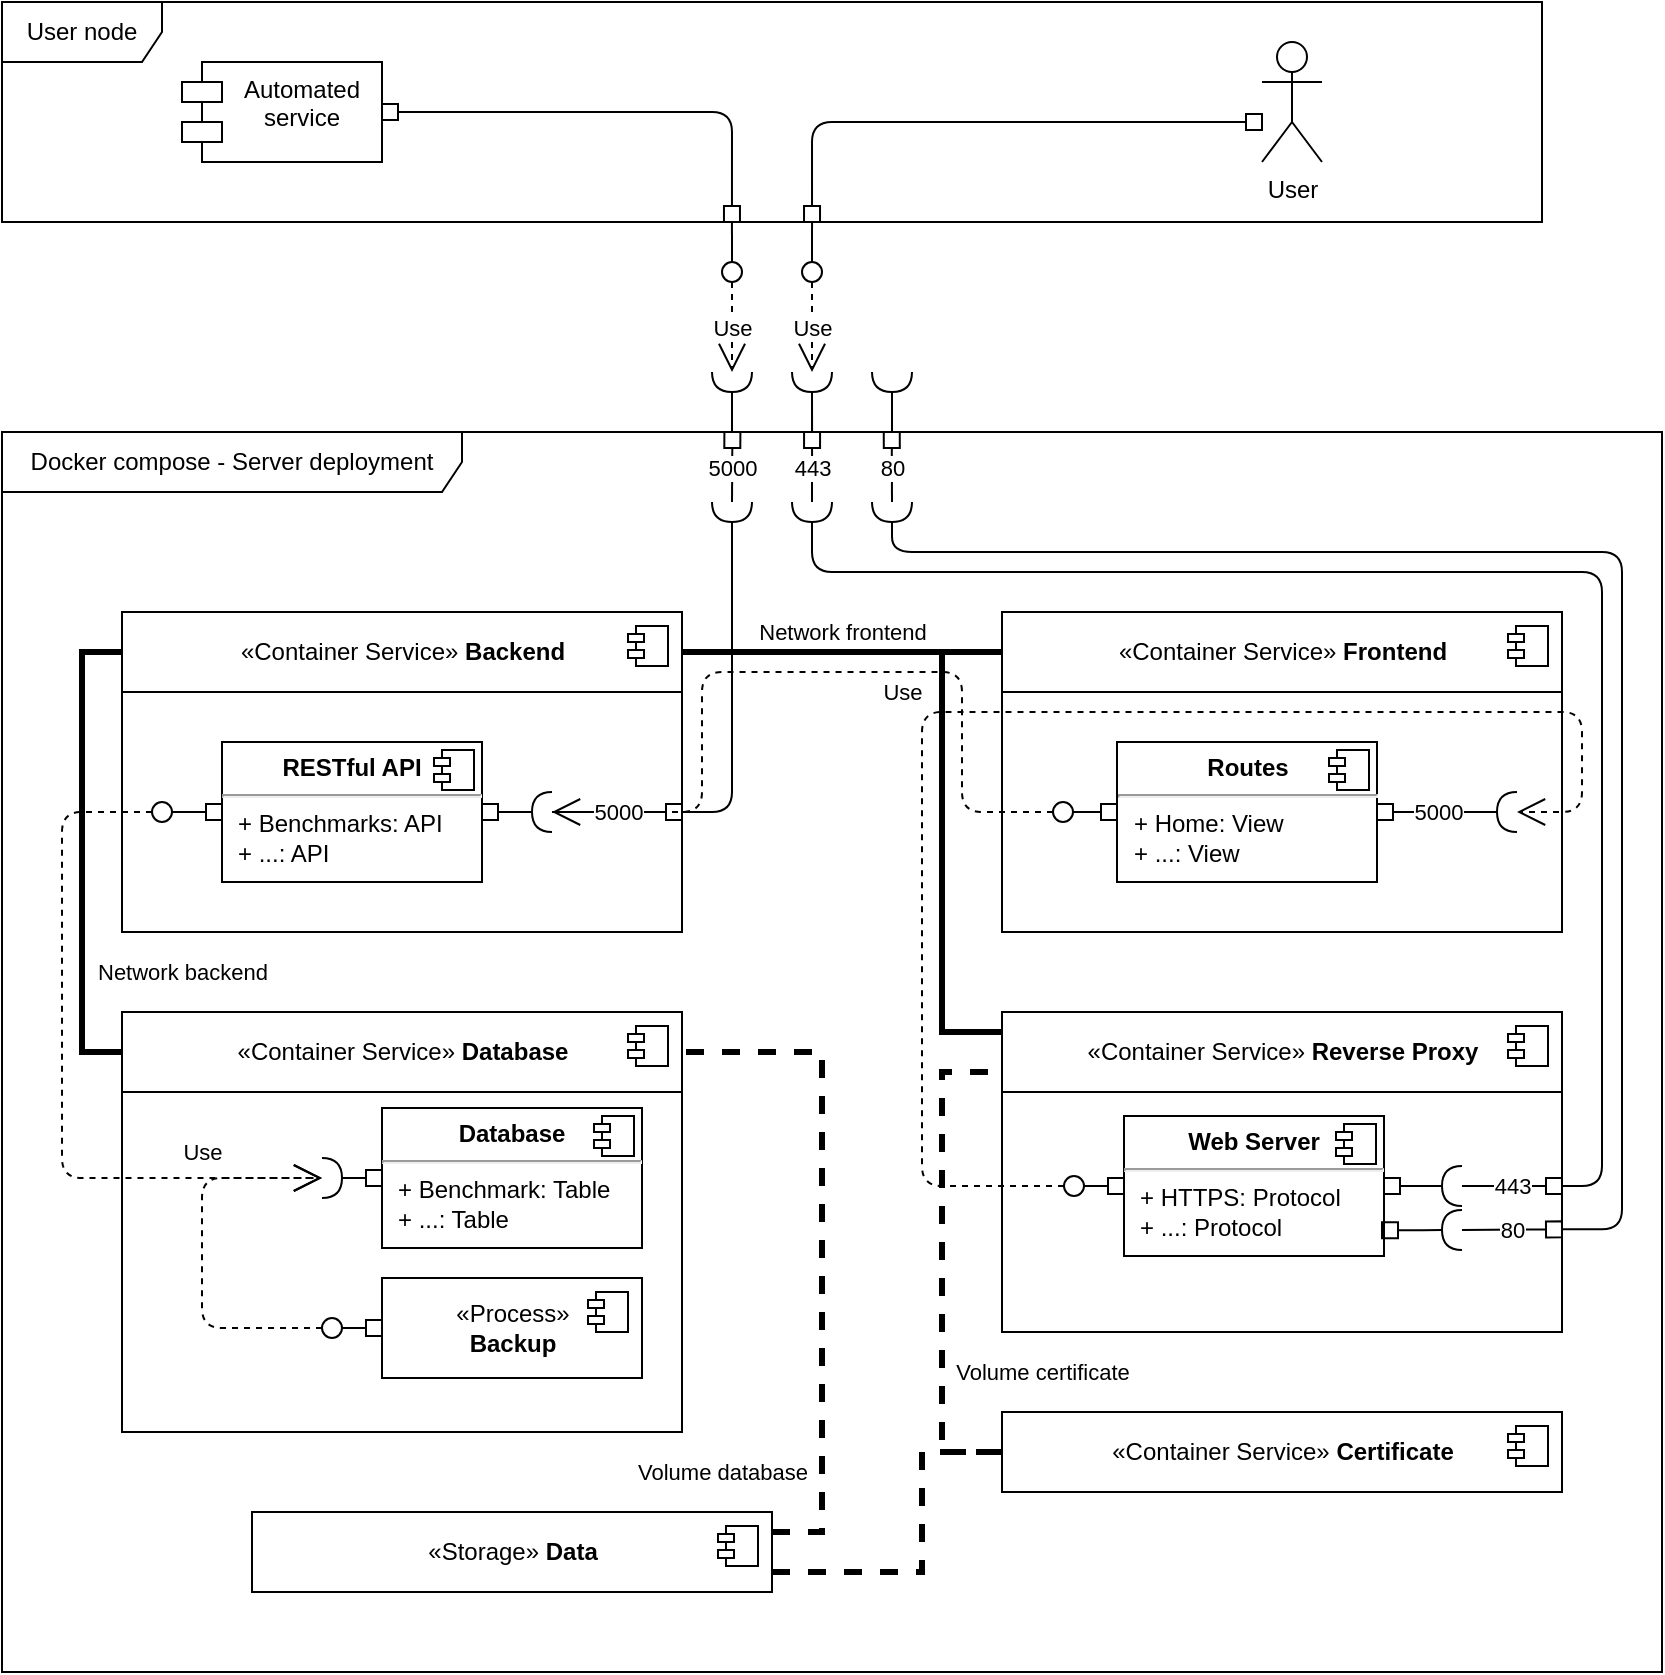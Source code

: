 <mxfile>
    <diagram id="h3xLkAqzNFig_keMwtpp" name="Page-1">
        <mxGraphModel dx="187" dy="146" grid="1" gridSize="10" guides="1" tooltips="1" connect="1" arrows="1" fold="1" page="1" pageScale="1" pageWidth="850" pageHeight="1100" math="0" shadow="0">
            <root>
                <mxCell id="Uhjl_tTcvrPX5doU-7aw-0"/>
                <mxCell id="Uhjl_tTcvrPX5doU-7aw-1" parent="Uhjl_tTcvrPX5doU-7aw-0"/>
                <mxCell id="Sxah1bu2ukm-b7G7eMJ2-1" value="User node" style="shape=umlFrame;whiteSpace=wrap;html=1;pointerEvents=0;fillColor=none;gradientColor=none;width=80;height=30;" parent="Uhjl_tTcvrPX5doU-7aw-1" vertex="1">
                    <mxGeometry x="10" y="10" width="770" height="110" as="geometry"/>
                </mxCell>
                <mxCell id="cgHieyDRWAgkGrHZ09FN-108" value="Docker compose - Server deployment" style="shape=umlFrame;whiteSpace=wrap;html=1;pointerEvents=0;fillColor=none;gradientColor=none;width=230;height=30;" parent="Uhjl_tTcvrPX5doU-7aw-1" vertex="1">
                    <mxGeometry x="10" y="225" width="830" height="620" as="geometry"/>
                </mxCell>
                <mxCell id="cgHieyDRWAgkGrHZ09FN-1" value="«Container Service»&lt;b&gt; Backend&lt;/b&gt;" style="html=1;dropTarget=0;" parent="Uhjl_tTcvrPX5doU-7aw-1" vertex="1">
                    <mxGeometry x="70" y="315" width="280" height="40" as="geometry"/>
                </mxCell>
                <mxCell id="cgHieyDRWAgkGrHZ09FN-2" value="" style="shape=module;jettyWidth=8;jettyHeight=4;" parent="cgHieyDRWAgkGrHZ09FN-1" vertex="1">
                    <mxGeometry x="1" width="20" height="20" relative="1" as="geometry">
                        <mxPoint x="-27" y="7" as="offset"/>
                    </mxGeometry>
                </mxCell>
                <mxCell id="cgHieyDRWAgkGrHZ09FN-3" value="" style="rounded=0;whiteSpace=wrap;html=1;" parent="Uhjl_tTcvrPX5doU-7aw-1" vertex="1">
                    <mxGeometry x="70" y="355" width="280" height="120" as="geometry"/>
                </mxCell>
                <mxCell id="cgHieyDRWAgkGrHZ09FN-4" value="«Container Service» &lt;b&gt;Frontend&lt;/b&gt;" style="html=1;dropTarget=0;" parent="Uhjl_tTcvrPX5doU-7aw-1" vertex="1">
                    <mxGeometry x="510" y="315" width="280" height="40" as="geometry"/>
                </mxCell>
                <mxCell id="cgHieyDRWAgkGrHZ09FN-5" value="" style="shape=module;jettyWidth=8;jettyHeight=4;" parent="cgHieyDRWAgkGrHZ09FN-4" vertex="1">
                    <mxGeometry x="1" width="20" height="20" relative="1" as="geometry">
                        <mxPoint x="-27" y="7" as="offset"/>
                    </mxGeometry>
                </mxCell>
                <mxCell id="cgHieyDRWAgkGrHZ09FN-6" value="«Container Service»&lt;b&gt; Reverse Proxy&lt;/b&gt;" style="html=1;dropTarget=0;" parent="Uhjl_tTcvrPX5doU-7aw-1" vertex="1">
                    <mxGeometry x="510" y="515" width="280" height="40" as="geometry"/>
                </mxCell>
                <mxCell id="cgHieyDRWAgkGrHZ09FN-7" value="" style="shape=module;jettyWidth=8;jettyHeight=4;" parent="cgHieyDRWAgkGrHZ09FN-6" vertex="1">
                    <mxGeometry x="1" width="20" height="20" relative="1" as="geometry">
                        <mxPoint x="-27" y="7" as="offset"/>
                    </mxGeometry>
                </mxCell>
                <mxCell id="cgHieyDRWAgkGrHZ09FN-10" value="«Container Service»&lt;b&gt; Database&lt;/b&gt;" style="html=1;dropTarget=0;" parent="Uhjl_tTcvrPX5doU-7aw-1" vertex="1">
                    <mxGeometry x="70" y="515" width="280" height="40" as="geometry"/>
                </mxCell>
                <mxCell id="cgHieyDRWAgkGrHZ09FN-11" value="" style="shape=module;jettyWidth=8;jettyHeight=4;" parent="cgHieyDRWAgkGrHZ09FN-10" vertex="1">
                    <mxGeometry x="1" width="20" height="20" relative="1" as="geometry">
                        <mxPoint x="-27" y="7" as="offset"/>
                    </mxGeometry>
                </mxCell>
                <mxCell id="cgHieyDRWAgkGrHZ09FN-12" value="«Container Service»&lt;b&gt; Certificate&lt;/b&gt;" style="html=1;dropTarget=0;" parent="Uhjl_tTcvrPX5doU-7aw-1" vertex="1">
                    <mxGeometry x="510" y="715" width="280" height="40" as="geometry"/>
                </mxCell>
                <mxCell id="cgHieyDRWAgkGrHZ09FN-13" value="" style="shape=module;jettyWidth=8;jettyHeight=4;" parent="cgHieyDRWAgkGrHZ09FN-12" vertex="1">
                    <mxGeometry x="1" width="20" height="20" relative="1" as="geometry">
                        <mxPoint x="-27" y="7" as="offset"/>
                    </mxGeometry>
                </mxCell>
                <mxCell id="cgHieyDRWAgkGrHZ09FN-18" value="&lt;p style=&quot;margin: 0px ; margin-top: 6px ; text-align: center&quot;&gt;&lt;b&gt;RESTful API&lt;br&gt;&lt;/b&gt;&lt;/p&gt;&lt;hr&gt;&lt;p style=&quot;margin: 0px ; margin-left: 8px&quot;&gt;+ Benchmarks: API&lt;br&gt;+ ...: API&lt;br&gt;&lt;/p&gt;" style="align=left;overflow=fill;html=1;dropTarget=0;" parent="Uhjl_tTcvrPX5doU-7aw-1" vertex="1">
                    <mxGeometry x="120" y="380" width="130" height="70" as="geometry"/>
                </mxCell>
                <mxCell id="cgHieyDRWAgkGrHZ09FN-19" value="" style="shape=component;jettyWidth=8;jettyHeight=4;" parent="cgHieyDRWAgkGrHZ09FN-18" vertex="1">
                    <mxGeometry x="1" width="20" height="20" relative="1" as="geometry">
                        <mxPoint x="-24" y="4" as="offset"/>
                    </mxGeometry>
                </mxCell>
                <mxCell id="cgHieyDRWAgkGrHZ09FN-20" value="" style="endArrow=none;html=1;exitX=1;exitY=0.5;exitDx=0;exitDy=0;entryX=1;entryY=0.5;entryDx=0;entryDy=0;entryPerimeter=0;startArrow=box;startFill=0;" parent="Uhjl_tTcvrPX5doU-7aw-1" source="cgHieyDRWAgkGrHZ09FN-18" target="cgHieyDRWAgkGrHZ09FN-21" edge="1">
                    <mxGeometry width="50" height="50" relative="1" as="geometry">
                        <mxPoint x="35" y="590" as="sourcePoint"/>
                        <mxPoint x="85" y="540" as="targetPoint"/>
                    </mxGeometry>
                </mxCell>
                <mxCell id="cgHieyDRWAgkGrHZ09FN-21" value="" style="shape=requiredInterface;html=1;verticalLabelPosition=bottom;rotation=-180;" parent="Uhjl_tTcvrPX5doU-7aw-1" vertex="1">
                    <mxGeometry x="275" y="405" width="10" height="20" as="geometry"/>
                </mxCell>
                <mxCell id="cgHieyDRWAgkGrHZ09FN-24" value="" style="rounded=0;whiteSpace=wrap;html=1;" parent="Uhjl_tTcvrPX5doU-7aw-1" vertex="1">
                    <mxGeometry x="70" y="555" width="280" height="170" as="geometry"/>
                </mxCell>
                <mxCell id="cgHieyDRWAgkGrHZ09FN-30" value="«Process»&lt;br&gt;&lt;div&gt;&lt;b&gt;Backup&lt;/b&gt;&lt;/div&gt;" style="html=1;dropTarget=0;" parent="Uhjl_tTcvrPX5doU-7aw-1" vertex="1">
                    <mxGeometry x="200" y="648" width="130" height="50" as="geometry"/>
                </mxCell>
                <mxCell id="cgHieyDRWAgkGrHZ09FN-31" value="" style="shape=module;jettyWidth=8;jettyHeight=4;" parent="cgHieyDRWAgkGrHZ09FN-30" vertex="1">
                    <mxGeometry x="1" width="20" height="20" relative="1" as="geometry">
                        <mxPoint x="-27" y="7" as="offset"/>
                    </mxGeometry>
                </mxCell>
                <mxCell id="cgHieyDRWAgkGrHZ09FN-37" value="&lt;p style=&quot;margin: 0px ; margin-top: 6px ; text-align: center&quot;&gt;&lt;b&gt;Database&lt;br&gt;&lt;/b&gt;&lt;/p&gt;&lt;hr&gt;&lt;p style=&quot;margin: 0px ; margin-left: 8px&quot;&gt;+ Benchmark: Table&lt;br&gt;+ ...: Table&lt;br&gt;&lt;/p&gt;" style="align=left;overflow=fill;html=1;dropTarget=0;" parent="Uhjl_tTcvrPX5doU-7aw-1" vertex="1">
                    <mxGeometry x="200" y="563" width="130" height="70" as="geometry"/>
                </mxCell>
                <mxCell id="cgHieyDRWAgkGrHZ09FN-38" value="" style="shape=component;jettyWidth=8;jettyHeight=4;" parent="cgHieyDRWAgkGrHZ09FN-37" vertex="1">
                    <mxGeometry x="1" width="20" height="20" relative="1" as="geometry">
                        <mxPoint x="-24" y="4" as="offset"/>
                    </mxGeometry>
                </mxCell>
                <mxCell id="cgHieyDRWAgkGrHZ09FN-49" style="edgeStyle=elbowEdgeStyle;rounded=0;orthogonalLoop=1;jettySize=auto;elbow=vertical;html=1;entryX=0;entryY=0.5;entryDx=0;entryDy=0;startArrow=none;startFill=0;endArrow=box;endFill=0;" parent="Uhjl_tTcvrPX5doU-7aw-1" source="cgHieyDRWAgkGrHZ09FN-39" target="cgHieyDRWAgkGrHZ09FN-37" edge="1">
                    <mxGeometry relative="1" as="geometry"/>
                </mxCell>
                <mxCell id="cgHieyDRWAgkGrHZ09FN-39" value="" style="shape=requiredInterface;html=1;verticalLabelPosition=bottom;pointerEvents=0;fillColor=none;gradientColor=none;" parent="Uhjl_tTcvrPX5doU-7aw-1" vertex="1">
                    <mxGeometry x="170" y="588" width="10" height="20" as="geometry"/>
                </mxCell>
                <mxCell id="cgHieyDRWAgkGrHZ09FN-46" value="Use" style="endArrow=open;endSize=12;dashed=1;html=1;entryX=0;entryY=0.5;entryDx=0;entryDy=0;entryPerimeter=0;rounded=1;edgeStyle=orthogonalEdgeStyle;exitX=0;exitY=0.5;exitDx=0;exitDy=0;" parent="Uhjl_tTcvrPX5doU-7aw-1" source="cgHieyDRWAgkGrHZ09FN-100" target="cgHieyDRWAgkGrHZ09FN-39" edge="1">
                    <mxGeometry x="0.385" y="13" width="160" relative="1" as="geometry">
                        <mxPoint x="160" y="675" as="sourcePoint"/>
                        <mxPoint x="210" y="563" as="targetPoint"/>
                        <Array as="points">
                            <mxPoint x="110" y="673"/>
                            <mxPoint x="110" y="598"/>
                        </Array>
                        <mxPoint as="offset"/>
                    </mxGeometry>
                </mxCell>
                <mxCell id="cgHieyDRWAgkGrHZ09FN-59" value="" style="rounded=0;whiteSpace=wrap;html=1;" parent="Uhjl_tTcvrPX5doU-7aw-1" vertex="1">
                    <mxGeometry x="510" y="355" width="280" height="120" as="geometry"/>
                </mxCell>
                <mxCell id="cgHieyDRWAgkGrHZ09FN-61" value="Network backend" style="endArrow=none;html=1;entryX=0;entryY=0.5;entryDx=0;entryDy=0;exitX=0;exitY=0.5;exitDx=0;exitDy=0;edgeStyle=orthogonalEdgeStyle;rounded=0;strokeWidth=3;" parent="Uhjl_tTcvrPX5doU-7aw-1" source="cgHieyDRWAgkGrHZ09FN-10" target="cgHieyDRWAgkGrHZ09FN-1" edge="1">
                    <mxGeometry x="-0.5" y="-50" width="50" height="50" relative="1" as="geometry">
                        <mxPoint x="450" y="635" as="sourcePoint"/>
                        <mxPoint x="500" y="585" as="targetPoint"/>
                        <Array as="points">
                            <mxPoint x="50" y="535"/>
                            <mxPoint x="50" y="335"/>
                        </Array>
                        <mxPoint as="offset"/>
                    </mxGeometry>
                </mxCell>
                <mxCell id="cgHieyDRWAgkGrHZ09FN-62" value="Use" style="endArrow=open;endSize=12;dashed=1;html=1;rounded=1;edgeStyle=orthogonalEdgeStyle;exitX=0;exitY=0.5;exitDx=0;exitDy=0;" parent="Uhjl_tTcvrPX5doU-7aw-1" source="cgHieyDRWAgkGrHZ09FN-103" target="cgHieyDRWAgkGrHZ09FN-39" edge="1">
                    <mxGeometry x="0.665" y="13" width="160" relative="1" as="geometry">
                        <mxPoint y="415" as="sourcePoint"/>
                        <mxPoint x="70" y="605" as="targetPoint"/>
                        <Array as="points">
                            <mxPoint x="40" y="415"/>
                            <mxPoint x="40" y="598"/>
                        </Array>
                        <mxPoint as="offset"/>
                    </mxGeometry>
                </mxCell>
                <mxCell id="cgHieyDRWAgkGrHZ09FN-63" value="&lt;p style=&quot;margin: 0px ; margin-top: 6px ; text-align: center&quot;&gt;&lt;b&gt;Routes&lt;br&gt;&lt;/b&gt;&lt;/p&gt;&lt;hr&gt;&lt;p style=&quot;margin: 0px ; margin-left: 8px&quot;&gt;+ Home: View&lt;br&gt;+ ...: View&lt;br&gt;&lt;/p&gt;" style="align=left;overflow=fill;html=1;dropTarget=0;" parent="Uhjl_tTcvrPX5doU-7aw-1" vertex="1">
                    <mxGeometry x="567.5" y="380" width="130" height="70" as="geometry"/>
                </mxCell>
                <mxCell id="cgHieyDRWAgkGrHZ09FN-64" value="" style="shape=component;jettyWidth=8;jettyHeight=4;" parent="cgHieyDRWAgkGrHZ09FN-63" vertex="1">
                    <mxGeometry x="1" width="20" height="20" relative="1" as="geometry">
                        <mxPoint x="-24" y="4" as="offset"/>
                    </mxGeometry>
                </mxCell>
                <mxCell id="cgHieyDRWAgkGrHZ09FN-65" value="" style="rounded=0;whiteSpace=wrap;html=1;" parent="Uhjl_tTcvrPX5doU-7aw-1" vertex="1">
                    <mxGeometry x="510" y="555" width="280" height="120" as="geometry"/>
                </mxCell>
                <mxCell id="cgHieyDRWAgkGrHZ09FN-66" value="&lt;p style=&quot;margin: 0px ; margin-top: 6px ; text-align: center&quot;&gt;&lt;b&gt;Web Server&lt;br&gt;&lt;/b&gt;&lt;/p&gt;&lt;hr&gt;&lt;p style=&quot;margin: 0px ; margin-left: 8px&quot;&gt;+ HTTPS: Protocol&lt;br&gt;+ ...: Protocol&lt;br&gt;&lt;/p&gt;" style="align=left;overflow=fill;html=1;dropTarget=0;" parent="Uhjl_tTcvrPX5doU-7aw-1" vertex="1">
                    <mxGeometry x="571" y="567" width="130" height="70" as="geometry"/>
                </mxCell>
                <mxCell id="cgHieyDRWAgkGrHZ09FN-67" value="" style="shape=component;jettyWidth=8;jettyHeight=4;" parent="cgHieyDRWAgkGrHZ09FN-66" vertex="1">
                    <mxGeometry x="1" width="20" height="20" relative="1" as="geometry">
                        <mxPoint x="-24" y="4" as="offset"/>
                    </mxGeometry>
                </mxCell>
                <mxCell id="cgHieyDRWAgkGrHZ09FN-68" value="" style="endArrow=none;html=1;exitX=1;exitY=0.5;exitDx=0;exitDy=0;entryX=1;entryY=0.5;entryDx=0;entryDy=0;entryPerimeter=0;startArrow=box;startFill=0;edgeStyle=orthogonalEdgeStyle;rounded=0;" parent="Uhjl_tTcvrPX5doU-7aw-1" source="cgHieyDRWAgkGrHZ09FN-66" target="cgHieyDRWAgkGrHZ09FN-69" edge="1">
                    <mxGeometry width="50" height="50" relative="1" as="geometry">
                        <mxPoint x="680" y="608" as="sourcePoint"/>
                        <mxPoint x="515" y="733" as="targetPoint"/>
                    </mxGeometry>
                </mxCell>
                <mxCell id="cgHieyDRWAgkGrHZ09FN-69" value="" style="shape=requiredInterface;html=1;verticalLabelPosition=bottom;rotation=-180;" parent="Uhjl_tTcvrPX5doU-7aw-1" vertex="1">
                    <mxGeometry x="730" y="592" width="10" height="20" as="geometry"/>
                </mxCell>
                <mxCell id="cgHieyDRWAgkGrHZ09FN-70" value="443" style="endArrow=box;html=1;exitX=0;exitY=0.5;exitDx=0;exitDy=0;exitPerimeter=0;endFill=0;" parent="Uhjl_tTcvrPX5doU-7aw-1" source="cgHieyDRWAgkGrHZ09FN-69" edge="1">
                    <mxGeometry width="50" height="50" relative="1" as="geometry">
                        <mxPoint x="790" y="613" as="sourcePoint"/>
                        <mxPoint x="790" y="602" as="targetPoint"/>
                    </mxGeometry>
                </mxCell>
                <mxCell id="cgHieyDRWAgkGrHZ09FN-81" value="" style="endArrow=none;html=1;entryX=1;entryY=0.5;entryDx=0;entryDy=0;entryPerimeter=0;startArrow=box;startFill=0;edgeStyle=orthogonalEdgeStyle;rounded=0;exitX=1;exitY=0.816;exitDx=0;exitDy=0;exitPerimeter=0;" parent="Uhjl_tTcvrPX5doU-7aw-1" edge="1">
                    <mxGeometry width="50" height="50" relative="1" as="geometry">
                        <mxPoint x="700" y="624.12" as="sourcePoint"/>
                        <mxPoint x="730" y="624" as="targetPoint"/>
                        <Array as="points">
                            <mxPoint x="720" y="624"/>
                        </Array>
                    </mxGeometry>
                </mxCell>
                <mxCell id="cgHieyDRWAgkGrHZ09FN-82" value="" style="shape=requiredInterface;html=1;verticalLabelPosition=bottom;rotation=-180;" parent="Uhjl_tTcvrPX5doU-7aw-1" vertex="1">
                    <mxGeometry x="730" y="614" width="10" height="20" as="geometry"/>
                </mxCell>
                <mxCell id="cgHieyDRWAgkGrHZ09FN-83" value="80" style="endArrow=box;html=1;exitX=0;exitY=0.5;exitDx=0;exitDy=0;exitPerimeter=0;endFill=0;entryX=1;entryY=0.539;entryDx=0;entryDy=0;entryPerimeter=0;" parent="Uhjl_tTcvrPX5doU-7aw-1" source="cgHieyDRWAgkGrHZ09FN-82" edge="1">
                    <mxGeometry width="50" height="50" relative="1" as="geometry">
                        <mxPoint x="790" y="662" as="sourcePoint"/>
                        <mxPoint x="790" y="623.68" as="targetPoint"/>
                    </mxGeometry>
                </mxCell>
                <mxCell id="cgHieyDRWAgkGrHZ09FN-86" value="Network frontend" style="endArrow=none;html=1;entryX=0;entryY=0.5;entryDx=0;entryDy=0;exitX=0;exitY=0.25;exitDx=0;exitDy=0;edgeStyle=orthogonalEdgeStyle;rounded=0;strokeWidth=3;" parent="Uhjl_tTcvrPX5doU-7aw-1" source="cgHieyDRWAgkGrHZ09FN-6" target="cgHieyDRWAgkGrHZ09FN-4" edge="1">
                    <mxGeometry x="0.76" y="51" width="50" height="50" relative="1" as="geometry">
                        <mxPoint x="500" y="545" as="sourcePoint"/>
                        <mxPoint x="500" y="345" as="targetPoint"/>
                        <Array as="points">
                            <mxPoint x="480" y="525"/>
                            <mxPoint x="480" y="335"/>
                        </Array>
                        <mxPoint x="-50" y="41" as="offset"/>
                    </mxGeometry>
                </mxCell>
                <mxCell id="cgHieyDRWAgkGrHZ09FN-87" value="Network frontend" style="endArrow=none;html=1;exitX=1;exitY=0.5;exitDx=0;exitDy=0;edgeStyle=orthogonalEdgeStyle;rounded=0;strokeWidth=3;" parent="Uhjl_tTcvrPX5doU-7aw-1" source="cgHieyDRWAgkGrHZ09FN-1" edge="1">
                    <mxGeometry y="10" width="50" height="50" relative="1" as="geometry">
                        <mxPoint x="520" y="535" as="sourcePoint"/>
                        <mxPoint x="510" y="335" as="targetPoint"/>
                        <Array as="points">
                            <mxPoint x="500" y="335"/>
                            <mxPoint x="500" y="335"/>
                        </Array>
                        <mxPoint as="offset"/>
                    </mxGeometry>
                </mxCell>
                <mxCell id="cgHieyDRWAgkGrHZ09FN-88" value="Volume certificate" style="endArrow=none;html=1;entryX=0;entryY=0.75;entryDx=0;entryDy=0;exitX=0;exitY=0.5;exitDx=0;exitDy=0;edgeStyle=orthogonalEdgeStyle;rounded=0;strokeWidth=3;dashed=1;" parent="Uhjl_tTcvrPX5doU-7aw-1" source="cgHieyDRWAgkGrHZ09FN-12" target="cgHieyDRWAgkGrHZ09FN-6" edge="1">
                    <mxGeometry x="-1" y="-45" width="50" height="50" relative="1" as="geometry">
                        <mxPoint x="500" y="739.98" as="sourcePoint"/>
                        <mxPoint x="500" y="539.98" as="targetPoint"/>
                        <Array as="points">
                            <mxPoint x="480" y="735"/>
                            <mxPoint x="480" y="545"/>
                        </Array>
                        <mxPoint x="20" y="5" as="offset"/>
                    </mxGeometry>
                </mxCell>
                <mxCell id="cgHieyDRWAgkGrHZ09FN-100" value="" style="ellipse;whiteSpace=wrap;html=1;aspect=fixed;pointerEvents=0;fillColor=none;gradientColor=none;" parent="Uhjl_tTcvrPX5doU-7aw-1" vertex="1">
                    <mxGeometry x="170" y="668" width="10" height="10" as="geometry"/>
                </mxCell>
                <mxCell id="cgHieyDRWAgkGrHZ09FN-101" value="" style="endArrow=box;html=1;targetPerimeterSpacing=0;strokeWidth=1;exitX=1;exitY=0.5;exitDx=0;exitDy=0;entryX=0;entryY=0.5;entryDx=0;entryDy=0;endFill=0;" parent="Uhjl_tTcvrPX5doU-7aw-1" source="cgHieyDRWAgkGrHZ09FN-100" target="cgHieyDRWAgkGrHZ09FN-30" edge="1">
                    <mxGeometry width="50" height="50" relative="1" as="geometry">
                        <mxPoint x="300" y="755" as="sourcePoint"/>
                        <mxPoint x="350" y="705" as="targetPoint"/>
                    </mxGeometry>
                </mxCell>
                <mxCell id="cgHieyDRWAgkGrHZ09FN-102" value="" style="endArrow=box;html=1;targetPerimeterSpacing=0;strokeWidth=1;entryX=0;entryY=0.5;entryDx=0;entryDy=0;endFill=0;exitX=1;exitY=0.5;exitDx=0;exitDy=0;" parent="Uhjl_tTcvrPX5doU-7aw-1" source="cgHieyDRWAgkGrHZ09FN-103" target="cgHieyDRWAgkGrHZ09FN-18" edge="1">
                    <mxGeometry width="50" height="50" relative="1" as="geometry">
                        <mxPoint x="10" y="385" as="sourcePoint"/>
                        <mxPoint x="210" y="683" as="targetPoint"/>
                    </mxGeometry>
                </mxCell>
                <mxCell id="cgHieyDRWAgkGrHZ09FN-103" value="" style="ellipse;whiteSpace=wrap;html=1;aspect=fixed;pointerEvents=0;fillColor=none;gradientColor=none;" parent="Uhjl_tTcvrPX5doU-7aw-1" vertex="1">
                    <mxGeometry x="85" y="410" width="10" height="10" as="geometry"/>
                </mxCell>
                <mxCell id="cgHieyDRWAgkGrHZ09FN-104" value="«Storage»&lt;b&gt; Data&lt;/b&gt;" style="html=1;dropTarget=0;" parent="Uhjl_tTcvrPX5doU-7aw-1" vertex="1">
                    <mxGeometry x="135" y="765" width="260" height="40" as="geometry"/>
                </mxCell>
                <mxCell id="cgHieyDRWAgkGrHZ09FN-105" value="" style="shape=module;jettyWidth=8;jettyHeight=4;" parent="cgHieyDRWAgkGrHZ09FN-104" vertex="1">
                    <mxGeometry x="1" width="20" height="20" relative="1" as="geometry">
                        <mxPoint x="-27" y="7" as="offset"/>
                    </mxGeometry>
                </mxCell>
                <mxCell id="cgHieyDRWAgkGrHZ09FN-106" value="Volume certificate" style="endArrow=none;html=1;edgeStyle=orthogonalEdgeStyle;rounded=0;strokeWidth=3;dashed=1;exitX=1;exitY=0.75;exitDx=0;exitDy=0;" parent="Uhjl_tTcvrPX5doU-7aw-1" source="cgHieyDRWAgkGrHZ09FN-104" edge="1">
                    <mxGeometry x="1" y="45" width="50" height="50" relative="1" as="geometry">
                        <mxPoint x="480" y="795" as="sourcePoint"/>
                        <mxPoint x="510" y="735" as="targetPoint"/>
                        <Array as="points">
                            <mxPoint x="470" y="795"/>
                            <mxPoint x="470" y="735"/>
                        </Array>
                        <mxPoint x="20" y="5" as="offset"/>
                    </mxGeometry>
                </mxCell>
                <mxCell id="cgHieyDRWAgkGrHZ09FN-107" value="Volume database" style="endArrow=none;html=1;entryX=1;entryY=0.5;entryDx=0;entryDy=0;exitX=1;exitY=0.25;exitDx=0;exitDy=0;edgeStyle=orthogonalEdgeStyle;rounded=0;strokeWidth=3;dashed=1;" parent="Uhjl_tTcvrPX5doU-7aw-1" source="cgHieyDRWAgkGrHZ09FN-104" target="cgHieyDRWAgkGrHZ09FN-10" edge="1">
                    <mxGeometry x="-1" y="39" width="50" height="50" relative="1" as="geometry">
                        <mxPoint x="520" y="745" as="sourcePoint"/>
                        <mxPoint x="520" y="555" as="targetPoint"/>
                        <Array as="points">
                            <mxPoint x="420" y="775"/>
                            <mxPoint x="420" y="535"/>
                        </Array>
                        <mxPoint x="-25" y="9" as="offset"/>
                    </mxGeometry>
                </mxCell>
                <mxCell id="cgHieyDRWAgkGrHZ09FN-109" value="" style="endArrow=box;html=1;targetPerimeterSpacing=0;strokeWidth=1;entryX=0;entryY=0.5;entryDx=0;entryDy=0;endFill=0;exitX=1;exitY=0.5;exitDx=0;exitDy=0;" parent="Uhjl_tTcvrPX5doU-7aw-1" source="cgHieyDRWAgkGrHZ09FN-110" target="cgHieyDRWAgkGrHZ09FN-63" edge="1">
                    <mxGeometry width="50" height="50" relative="1" as="geometry">
                        <mxPoint x="457.5" y="390" as="sourcePoint"/>
                        <mxPoint x="567.5" y="420" as="targetPoint"/>
                    </mxGeometry>
                </mxCell>
                <mxCell id="cgHieyDRWAgkGrHZ09FN-110" value="" style="ellipse;whiteSpace=wrap;html=1;aspect=fixed;pointerEvents=0;fillColor=none;gradientColor=none;" parent="Uhjl_tTcvrPX5doU-7aw-1" vertex="1">
                    <mxGeometry x="535.5" y="410" width="10" height="10" as="geometry"/>
                </mxCell>
                <mxCell id="cgHieyDRWAgkGrHZ09FN-111" value="&lt;div&gt;5000&lt;/div&gt;" style="endArrow=none;html=1;exitX=1;exitY=0.5;exitDx=0;exitDy=0;entryX=1;entryY=0.5;entryDx=0;entryDy=0;entryPerimeter=0;startArrow=box;startFill=0;" parent="Uhjl_tTcvrPX5doU-7aw-1" source="cgHieyDRWAgkGrHZ09FN-63" target="cgHieyDRWAgkGrHZ09FN-112" edge="1">
                    <mxGeometry width="50" height="50" relative="1" as="geometry">
                        <mxPoint x="697.5" y="420" as="sourcePoint"/>
                        <mxPoint x="532.5" y="545" as="targetPoint"/>
                    </mxGeometry>
                </mxCell>
                <mxCell id="cgHieyDRWAgkGrHZ09FN-112" value="" style="shape=requiredInterface;html=1;verticalLabelPosition=bottom;rotation=-180;" parent="Uhjl_tTcvrPX5doU-7aw-1" vertex="1">
                    <mxGeometry x="757.5" y="405" width="10" height="20" as="geometry"/>
                </mxCell>
                <mxCell id="cgHieyDRWAgkGrHZ09FN-114" value="Use" style="endArrow=open;endSize=12;dashed=1;html=1;rounded=1;edgeStyle=orthogonalEdgeStyle;exitX=0;exitY=0.5;exitDx=0;exitDy=0;entryX=0;entryY=0.5;entryDx=0;entryDy=0;entryPerimeter=0;" parent="Uhjl_tTcvrPX5doU-7aw-1" source="cgHieyDRWAgkGrHZ09FN-110" target="cgHieyDRWAgkGrHZ09FN-21" edge="1">
                    <mxGeometry x="-0.255" y="10" width="160" relative="1" as="geometry">
                        <mxPoint x="415" y="405" as="sourcePoint"/>
                        <mxPoint x="500" y="588" as="targetPoint"/>
                        <Array as="points">
                            <mxPoint x="490" y="415"/>
                            <mxPoint x="490" y="345"/>
                            <mxPoint x="360" y="345"/>
                            <mxPoint x="360" y="415"/>
                        </Array>
                        <mxPoint as="offset"/>
                    </mxGeometry>
                </mxCell>
                <mxCell id="cgHieyDRWAgkGrHZ09FN-117" value="" style="group" parent="Uhjl_tTcvrPX5doU-7aw-1" vertex="1" connectable="0">
                    <mxGeometry x="536" y="597" width="35" height="10" as="geometry"/>
                </mxCell>
                <mxCell id="cgHieyDRWAgkGrHZ09FN-116" value="" style="ellipse;whiteSpace=wrap;html=1;aspect=fixed;pointerEvents=0;fillColor=none;gradientColor=none;" parent="cgHieyDRWAgkGrHZ09FN-117" vertex="1">
                    <mxGeometry x="5" width="10" height="10" as="geometry"/>
                </mxCell>
                <mxCell id="cgHieyDRWAgkGrHZ09FN-115" value="" style="endArrow=box;html=1;targetPerimeterSpacing=0;strokeWidth=1;entryX=0;entryY=0.5;entryDx=0;entryDy=0;endFill=0;exitX=1;exitY=0.5;exitDx=0;exitDy=0;" parent="Uhjl_tTcvrPX5doU-7aw-1" source="cgHieyDRWAgkGrHZ09FN-116" target="cgHieyDRWAgkGrHZ09FN-66" edge="1">
                    <mxGeometry width="50" height="50" relative="1" as="geometry">
                        <mxPoint x="455" y="575" as="sourcePoint"/>
                        <mxPoint x="565" y="600" as="targetPoint"/>
                    </mxGeometry>
                </mxCell>
                <mxCell id="cgHieyDRWAgkGrHZ09FN-119" value="Use" style="endArrow=open;endSize=12;dashed=1;html=1;rounded=1;edgeStyle=orthogonalEdgeStyle;exitX=0;exitY=0.5;exitDx=0;exitDy=0;entryX=0;entryY=0.5;entryDx=0;entryDy=0;entryPerimeter=0;" parent="Uhjl_tTcvrPX5doU-7aw-1" source="cgHieyDRWAgkGrHZ09FN-116" target="cgHieyDRWAgkGrHZ09FN-112" edge="1">
                    <mxGeometry x="-0.145" y="14" width="160" relative="1" as="geometry">
                        <mxPoint x="545.5" y="425" as="sourcePoint"/>
                        <mxPoint x="295" y="425" as="targetPoint"/>
                        <Array as="points">
                            <mxPoint x="470" y="602"/>
                            <mxPoint x="470" y="365"/>
                            <mxPoint x="800" y="365"/>
                            <mxPoint x="800" y="415"/>
                        </Array>
                        <mxPoint x="-10" y="4" as="offset"/>
                    </mxGeometry>
                </mxCell>
                <mxCell id="cgHieyDRWAgkGrHZ09FN-23" value="&lt;div&gt;5000&lt;/div&gt;" style="endArrow=box;html=1;exitX=0;exitY=0.5;exitDx=0;exitDy=0;exitPerimeter=0;entryX=1;entryY=0.5;entryDx=0;entryDy=0;endFill=0;" parent="Uhjl_tTcvrPX5doU-7aw-1" source="cgHieyDRWAgkGrHZ09FN-21" target="cgHieyDRWAgkGrHZ09FN-3" edge="1">
                    <mxGeometry width="50" height="50" relative="1" as="geometry">
                        <mxPoint x="360" y="420" as="sourcePoint"/>
                        <mxPoint x="410" y="370" as="targetPoint"/>
                    </mxGeometry>
                </mxCell>
                <mxCell id="Sxah1bu2ukm-b7G7eMJ2-4" value="" style="shape=requiredInterface;html=1;verticalLabelPosition=bottom;rotation=90;" parent="Uhjl_tTcvrPX5doU-7aw-1" vertex="1">
                    <mxGeometry x="370" y="255" width="10" height="20" as="geometry"/>
                </mxCell>
                <mxCell id="Sxah1bu2ukm-b7G7eMJ2-5" value="" style="shape=requiredInterface;html=1;verticalLabelPosition=bottom;rotation=90;" parent="Uhjl_tTcvrPX5doU-7aw-1" vertex="1">
                    <mxGeometry x="410" y="255" width="10" height="20" as="geometry"/>
                </mxCell>
                <mxCell id="Sxah1bu2ukm-b7G7eMJ2-6" value="" style="shape=requiredInterface;html=1;verticalLabelPosition=bottom;rotation=90;" parent="Uhjl_tTcvrPX5doU-7aw-1" vertex="1">
                    <mxGeometry x="450" y="255" width="10" height="20" as="geometry"/>
                </mxCell>
                <mxCell id="Sxah1bu2ukm-b7G7eMJ2-7" value="" style="endArrow=none;html=1;sourcePerimeterSpacing=6;targetPerimeterSpacing=12;strokeWidth=1;entryX=1;entryY=0.5;entryDx=0;entryDy=0;entryPerimeter=0;edgeStyle=orthogonalEdgeStyle;" parent="Uhjl_tTcvrPX5doU-7aw-1" target="Sxah1bu2ukm-b7G7eMJ2-4" edge="1">
                    <mxGeometry width="50" height="50" relative="1" as="geometry">
                        <mxPoint x="350" y="415" as="sourcePoint"/>
                        <mxPoint x="670" y="435" as="targetPoint"/>
                        <Array as="points">
                            <mxPoint x="375" y="415"/>
                        </Array>
                    </mxGeometry>
                </mxCell>
                <mxCell id="Sxah1bu2ukm-b7G7eMJ2-8" value="" style="endArrow=none;html=1;sourcePerimeterSpacing=6;targetPerimeterSpacing=12;strokeWidth=1;entryX=1;entryY=0.5;entryDx=0;entryDy=0;entryPerimeter=0;exitX=1;exitY=0.392;exitDx=0;exitDy=0;exitPerimeter=0;edgeStyle=orthogonalEdgeStyle;" parent="Uhjl_tTcvrPX5doU-7aw-1" source="cgHieyDRWAgkGrHZ09FN-65" target="Sxah1bu2ukm-b7G7eMJ2-5" edge="1">
                    <mxGeometry width="50" height="50" relative="1" as="geometry">
                        <mxPoint x="790" y="605" as="sourcePoint"/>
                        <mxPoint x="660" y="455" as="targetPoint"/>
                        <Array as="points">
                            <mxPoint x="810" y="602"/>
                            <mxPoint x="810" y="295"/>
                            <mxPoint x="415" y="295"/>
                        </Array>
                    </mxGeometry>
                </mxCell>
                <mxCell id="Sxah1bu2ukm-b7G7eMJ2-9" value="" style="endArrow=none;html=1;sourcePerimeterSpacing=6;targetPerimeterSpacing=12;strokeWidth=1;entryX=1;entryY=0.5;entryDx=0;entryDy=0;entryPerimeter=0;exitX=1;exitY=0.572;exitDx=0;exitDy=0;exitPerimeter=0;edgeStyle=orthogonalEdgeStyle;" parent="Uhjl_tTcvrPX5doU-7aw-1" source="cgHieyDRWAgkGrHZ09FN-65" target="Sxah1bu2ukm-b7G7eMJ2-6" edge="1">
                    <mxGeometry width="50" height="50" relative="1" as="geometry">
                        <mxPoint x="790" y="625" as="sourcePoint"/>
                        <mxPoint x="870" y="539" as="targetPoint"/>
                        <Array as="points">
                            <mxPoint x="820" y="624"/>
                            <mxPoint x="820" y="285"/>
                            <mxPoint x="455" y="285"/>
                        </Array>
                    </mxGeometry>
                </mxCell>
                <mxCell id="Sxah1bu2ukm-b7G7eMJ2-10" value="5000" style="endArrow=box;html=1;sourcePerimeterSpacing=6;targetPerimeterSpacing=12;strokeWidth=1;exitX=0;exitY=0.5;exitDx=0;exitDy=0;exitPerimeter=0;endFill=0;entryX=0.44;entryY=0;entryDx=0;entryDy=0;entryPerimeter=0;" parent="Uhjl_tTcvrPX5doU-7aw-1" source="Sxah1bu2ukm-b7G7eMJ2-4" target="cgHieyDRWAgkGrHZ09FN-108" edge="1">
                    <mxGeometry width="50" height="50" relative="1" as="geometry">
                        <mxPoint x="910" y="500" as="sourcePoint"/>
                        <mxPoint x="375" y="195" as="targetPoint"/>
                    </mxGeometry>
                </mxCell>
                <mxCell id="Sxah1bu2ukm-b7G7eMJ2-11" value="443" style="endArrow=box;html=1;sourcePerimeterSpacing=6;targetPerimeterSpacing=12;strokeWidth=1;exitX=0;exitY=0.5;exitDx=0;exitDy=0;exitPerimeter=0;endFill=0;entryX=0.488;entryY=0;entryDx=0;entryDy=0;entryPerimeter=0;" parent="Uhjl_tTcvrPX5doU-7aw-1" source="Sxah1bu2ukm-b7G7eMJ2-5" target="cgHieyDRWAgkGrHZ09FN-108" edge="1">
                    <mxGeometry width="50" height="50" relative="1" as="geometry">
                        <mxPoint x="880" y="504" as="sourcePoint"/>
                        <mxPoint x="416" y="185" as="targetPoint"/>
                    </mxGeometry>
                </mxCell>
                <mxCell id="Sxah1bu2ukm-b7G7eMJ2-12" value="80" style="endArrow=box;html=1;sourcePerimeterSpacing=6;targetPerimeterSpacing=12;strokeWidth=1;exitX=0;exitY=0.5;exitDx=0;exitDy=0;exitPerimeter=0;entryX=0.536;entryY=0;entryDx=0;entryDy=0;entryPerimeter=0;endFill=0;" parent="Uhjl_tTcvrPX5doU-7aw-1" source="Sxah1bu2ukm-b7G7eMJ2-6" target="cgHieyDRWAgkGrHZ09FN-108" edge="1">
                    <mxGeometry width="50" height="50" relative="1" as="geometry">
                        <mxPoint x="880" y="535" as="sourcePoint"/>
                        <mxPoint x="940" y="534.75" as="targetPoint"/>
                    </mxGeometry>
                </mxCell>
                <mxCell id="Sxah1bu2ukm-b7G7eMJ2-13" value="&lt;div&gt;User&lt;/div&gt;" style="shape=umlActor;verticalLabelPosition=bottom;verticalAlign=top;html=1;pointerEvents=0;fillColor=none;gradientColor=none;" parent="Uhjl_tTcvrPX5doU-7aw-1" vertex="1">
                    <mxGeometry x="640" y="30" width="30" height="60" as="geometry"/>
                </mxCell>
                <mxCell id="Sxah1bu2ukm-b7G7eMJ2-14" value="Automated&#10;service&#10;" style="shape=module;align=left;spacingLeft=20;align=center;verticalAlign=top;pointerEvents=0;fillColor=none;gradientColor=none;" parent="Uhjl_tTcvrPX5doU-7aw-1" vertex="1">
                    <mxGeometry x="100" y="40" width="100" height="50" as="geometry"/>
                </mxCell>
                <mxCell id="Sxah1bu2ukm-b7G7eMJ2-17" value="" style="endArrow=none;html=1;targetPerimeterSpacing=0;strokeWidth=1;entryX=0.474;entryY=1;entryDx=0;entryDy=0;endFill=0;exitX=0.5;exitY=0;exitDx=0;exitDy=0;entryPerimeter=0;" parent="Uhjl_tTcvrPX5doU-7aw-1" source="Sxah1bu2ukm-b7G7eMJ2-18" target="Sxah1bu2ukm-b7G7eMJ2-1" edge="1">
                    <mxGeometry width="50" height="50" relative="1" as="geometry">
                        <mxPoint x="292" y="140" as="sourcePoint"/>
                        <mxPoint x="402" y="165" as="targetPoint"/>
                    </mxGeometry>
                </mxCell>
                <mxCell id="Sxah1bu2ukm-b7G7eMJ2-18" value="" style="ellipse;whiteSpace=wrap;html=1;aspect=fixed;pointerEvents=0;fillColor=none;gradientColor=none;" parent="Uhjl_tTcvrPX5doU-7aw-1" vertex="1">
                    <mxGeometry x="370" y="140" width="10" height="10" as="geometry"/>
                </mxCell>
                <mxCell id="Sxah1bu2ukm-b7G7eMJ2-19" value="" style="endArrow=none;html=1;targetPerimeterSpacing=0;strokeWidth=1;entryX=0.526;entryY=1;entryDx=0;entryDy=0;endFill=0;exitX=0.5;exitY=0;exitDx=0;exitDy=0;entryPerimeter=0;" parent="Uhjl_tTcvrPX5doU-7aw-1" source="Sxah1bu2ukm-b7G7eMJ2-20" target="Sxah1bu2ukm-b7G7eMJ2-1" edge="1">
                    <mxGeometry width="50" height="50" relative="1" as="geometry">
                        <mxPoint x="332" y="150" as="sourcePoint"/>
                        <mxPoint x="442" y="175" as="targetPoint"/>
                    </mxGeometry>
                </mxCell>
                <mxCell id="Sxah1bu2ukm-b7G7eMJ2-20" value="" style="ellipse;whiteSpace=wrap;html=1;aspect=fixed;pointerEvents=0;fillColor=none;gradientColor=none;" parent="Uhjl_tTcvrPX5doU-7aw-1" vertex="1">
                    <mxGeometry x="410" y="140" width="10" height="10" as="geometry"/>
                </mxCell>
                <mxCell id="2" style="edgeStyle=orthogonalEdgeStyle;rounded=0;orthogonalLoop=1;jettySize=auto;html=1;entryX=0.441;entryY=0;entryDx=0;entryDy=0;entryPerimeter=0;endArrow=none;endFill=0;" parent="Uhjl_tTcvrPX5doU-7aw-1" source="Sxah1bu2ukm-b7G7eMJ2-23" target="cgHieyDRWAgkGrHZ09FN-108" edge="1">
                    <mxGeometry relative="1" as="geometry"/>
                </mxCell>
                <mxCell id="Sxah1bu2ukm-b7G7eMJ2-23" value="" style="shape=requiredInterface;html=1;verticalLabelPosition=bottom;rotation=90;" parent="Uhjl_tTcvrPX5doU-7aw-1" vertex="1">
                    <mxGeometry x="370" y="190" width="10" height="20" as="geometry"/>
                </mxCell>
                <mxCell id="3" style="edgeStyle=orthogonalEdgeStyle;rounded=0;orthogonalLoop=1;jettySize=auto;html=1;entryX=0.488;entryY=0;entryDx=0;entryDy=0;entryPerimeter=0;endArrow=none;endFill=0;" parent="Uhjl_tTcvrPX5doU-7aw-1" source="Sxah1bu2ukm-b7G7eMJ2-30" target="cgHieyDRWAgkGrHZ09FN-108" edge="1">
                    <mxGeometry relative="1" as="geometry"/>
                </mxCell>
                <mxCell id="Sxah1bu2ukm-b7G7eMJ2-30" value="" style="shape=requiredInterface;html=1;verticalLabelPosition=bottom;rotation=90;" parent="Uhjl_tTcvrPX5doU-7aw-1" vertex="1">
                    <mxGeometry x="410" y="190" width="10" height="20" as="geometry"/>
                </mxCell>
                <mxCell id="4" style="edgeStyle=orthogonalEdgeStyle;rounded=0;orthogonalLoop=1;jettySize=auto;html=1;entryX=0.536;entryY=0;entryDx=0;entryDy=0;entryPerimeter=0;endArrow=none;endFill=0;" parent="Uhjl_tTcvrPX5doU-7aw-1" source="Sxah1bu2ukm-b7G7eMJ2-32" target="cgHieyDRWAgkGrHZ09FN-108" edge="1">
                    <mxGeometry relative="1" as="geometry"/>
                </mxCell>
                <mxCell id="Sxah1bu2ukm-b7G7eMJ2-32" value="" style="shape=requiredInterface;html=1;verticalLabelPosition=bottom;rotation=90;" parent="Uhjl_tTcvrPX5doU-7aw-1" vertex="1">
                    <mxGeometry x="450" y="190" width="10" height="20" as="geometry"/>
                </mxCell>
                <mxCell id="Sxah1bu2ukm-b7G7eMJ2-34" value="Use" style="endArrow=open;endSize=12;dashed=1;html=1;sourcePerimeterSpacing=6;targetPerimeterSpacing=12;strokeWidth=1;exitX=0.5;exitY=1;exitDx=0;exitDy=0;entryX=0;entryY=0.5;entryDx=0;entryDy=0;entryPerimeter=0;" parent="Uhjl_tTcvrPX5doU-7aw-1" source="Sxah1bu2ukm-b7G7eMJ2-18" target="Sxah1bu2ukm-b7G7eMJ2-23" edge="1">
                    <mxGeometry width="160" relative="1" as="geometry">
                        <mxPoint x="840" y="500" as="sourcePoint"/>
                        <mxPoint x="1000" y="500" as="targetPoint"/>
                    </mxGeometry>
                </mxCell>
                <mxCell id="Sxah1bu2ukm-b7G7eMJ2-35" value="Use" style="endArrow=open;endSize=12;dashed=1;html=1;sourcePerimeterSpacing=6;targetPerimeterSpacing=12;strokeWidth=1;exitX=0.5;exitY=1;exitDx=0;exitDy=0;entryX=0;entryY=0.5;entryDx=0;entryDy=0;entryPerimeter=0;" parent="Uhjl_tTcvrPX5doU-7aw-1" source="Sxah1bu2ukm-b7G7eMJ2-20" target="Sxah1bu2ukm-b7G7eMJ2-30" edge="1">
                    <mxGeometry width="160" relative="1" as="geometry">
                        <mxPoint x="1048" y="470" as="sourcePoint"/>
                        <mxPoint x="990" y="470" as="targetPoint"/>
                    </mxGeometry>
                </mxCell>
                <mxCell id="Sxah1bu2ukm-b7G7eMJ2-37" value="" style="endArrow=box;html=1;targetPerimeterSpacing=0;strokeWidth=1;endFill=0;exitX=0.474;exitY=1;exitDx=0;exitDy=0;startArrow=box;startFill=0;edgeStyle=orthogonalEdgeStyle;exitPerimeter=0;entryX=1;entryY=0.5;entryDx=0;entryDy=0;" parent="Uhjl_tTcvrPX5doU-7aw-1" source="Sxah1bu2ukm-b7G7eMJ2-1" target="Sxah1bu2ukm-b7G7eMJ2-14" edge="1">
                    <mxGeometry width="50" height="50" relative="1" as="geometry">
                        <mxPoint x="285" y="-30" as="sourcePoint"/>
                        <mxPoint x="315" y="-30" as="targetPoint"/>
                        <Array as="points">
                            <mxPoint x="375" y="65"/>
                        </Array>
                    </mxGeometry>
                </mxCell>
                <mxCell id="Sxah1bu2ukm-b7G7eMJ2-38" value="" style="endArrow=box;html=1;targetPerimeterSpacing=0;strokeWidth=1;endFill=0;startArrow=box;startFill=0;edgeStyle=orthogonalEdgeStyle;exitX=0.526;exitY=1;exitDx=0;exitDy=0;exitPerimeter=0;" parent="Uhjl_tTcvrPX5doU-7aw-1" source="Sxah1bu2ukm-b7G7eMJ2-1" target="Sxah1bu2ukm-b7G7eMJ2-13" edge="1">
                    <mxGeometry width="50" height="50" relative="1" as="geometry">
                        <mxPoint x="285" as="sourcePoint"/>
                        <mxPoint x="315" as="targetPoint"/>
                        <Array as="points">
                            <mxPoint x="415" y="70"/>
                        </Array>
                    </mxGeometry>
                </mxCell>
            </root>
        </mxGraphModel>
    </diagram>
</mxfile>
